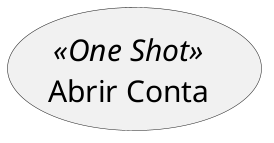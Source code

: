 @startuml Atores
' !theme bluegray
left to right direction

skinparam defaultFontSize 30

usecase "Abrir Conta" as (AbrirConta) << One Shot >>



@enduml